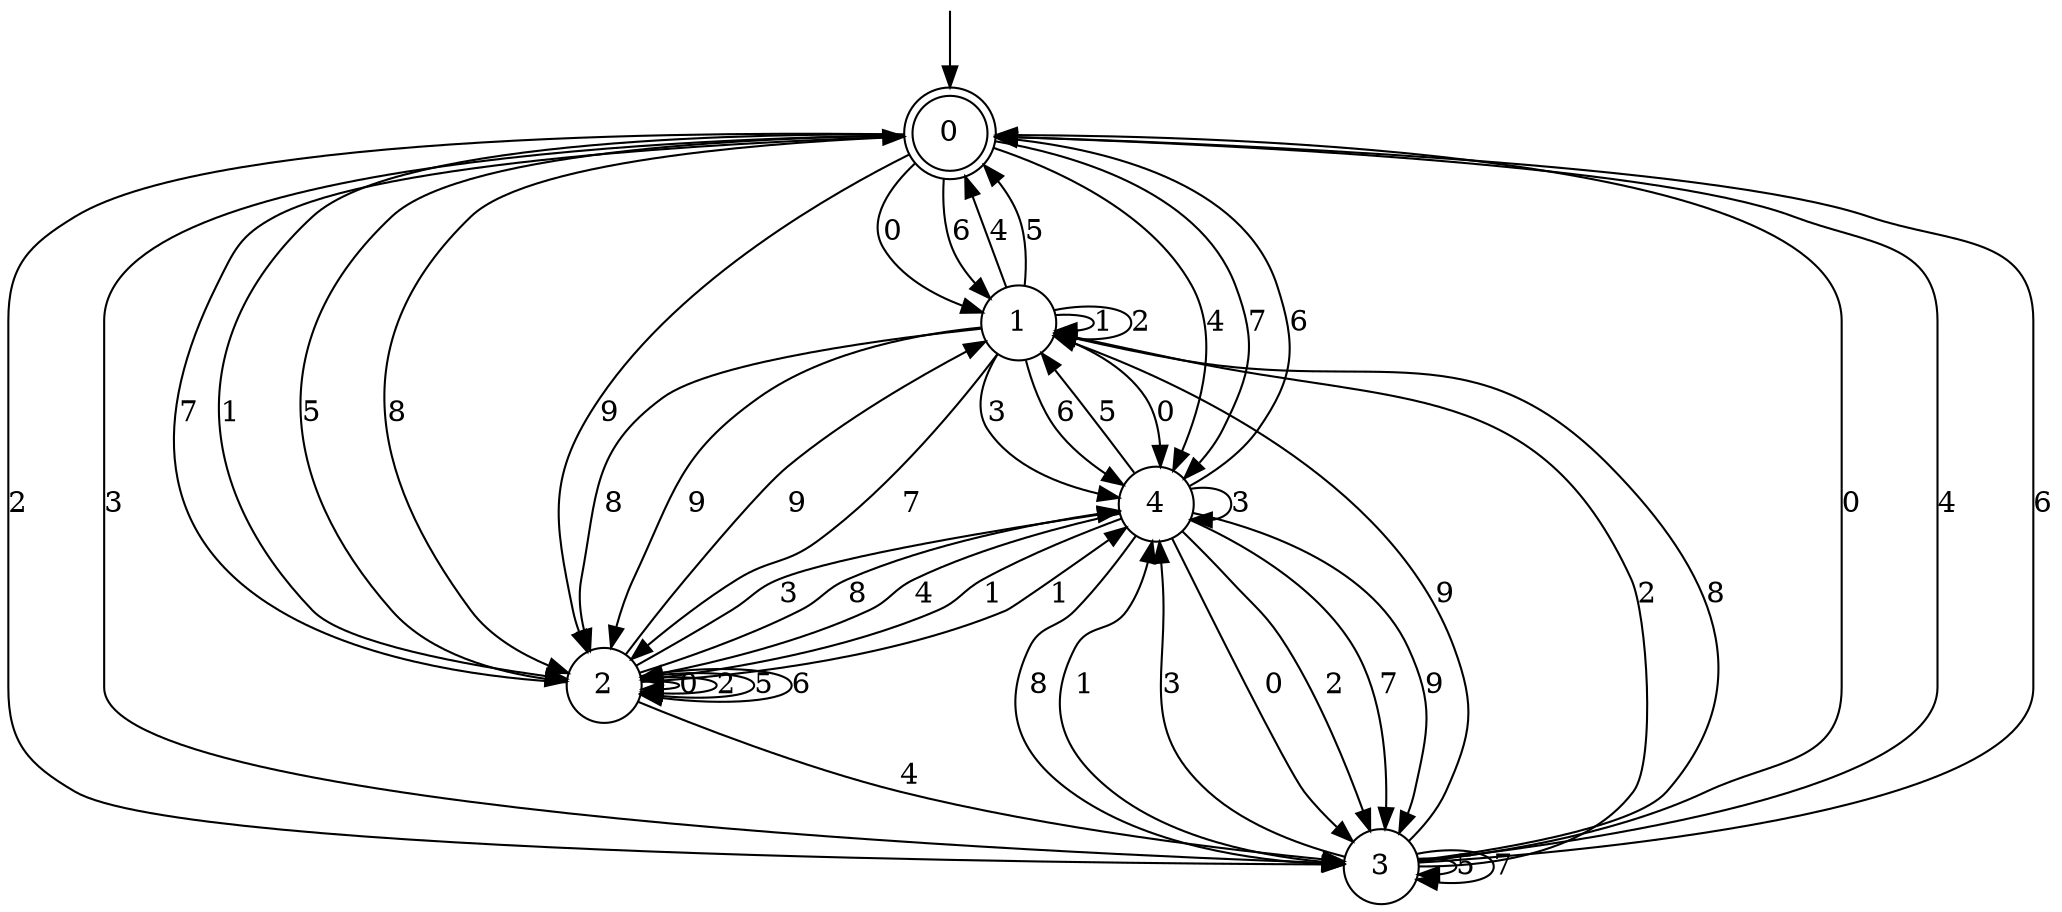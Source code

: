 digraph g {

	s0 [shape="doublecircle" label="0"];
	s1 [shape="circle" label="1"];
	s2 [shape="circle" label="2"];
	s3 [shape="circle" label="3"];
	s4 [shape="circle" label="4"];
	s0 -> s1 [label="0"];
	s0 -> s2 [label="1"];
	s0 -> s3 [label="2"];
	s0 -> s3 [label="3"];
	s0 -> s4 [label="4"];
	s0 -> s2 [label="5"];
	s0 -> s1 [label="6"];
	s0 -> s4 [label="7"];
	s0 -> s2 [label="8"];
	s0 -> s2 [label="9"];
	s1 -> s4 [label="0"];
	s1 -> s1 [label="1"];
	s1 -> s1 [label="2"];
	s1 -> s4 [label="3"];
	s1 -> s0 [label="4"];
	s1 -> s0 [label="5"];
	s1 -> s4 [label="6"];
	s1 -> s2 [label="7"];
	s1 -> s2 [label="8"];
	s1 -> s2 [label="9"];
	s2 -> s2 [label="0"];
	s2 -> s4 [label="1"];
	s2 -> s2 [label="2"];
	s2 -> s4 [label="3"];
	s2 -> s3 [label="4"];
	s2 -> s2 [label="5"];
	s2 -> s2 [label="6"];
	s2 -> s0 [label="7"];
	s2 -> s4 [label="8"];
	s2 -> s1 [label="9"];
	s3 -> s0 [label="0"];
	s3 -> s4 [label="1"];
	s3 -> s1 [label="2"];
	s3 -> s4 [label="3"];
	s3 -> s0 [label="4"];
	s3 -> s3 [label="5"];
	s3 -> s0 [label="6"];
	s3 -> s3 [label="7"];
	s3 -> s1 [label="8"];
	s3 -> s1 [label="9"];
	s4 -> s3 [label="0"];
	s4 -> s2 [label="1"];
	s4 -> s3 [label="2"];
	s4 -> s4 [label="3"];
	s4 -> s2 [label="4"];
	s4 -> s1 [label="5"];
	s4 -> s0 [label="6"];
	s4 -> s3 [label="7"];
	s4 -> s3 [label="8"];
	s4 -> s3 [label="9"];

__start0 [label="" shape="none" width="0" height="0"];
__start0 -> s0;

}
